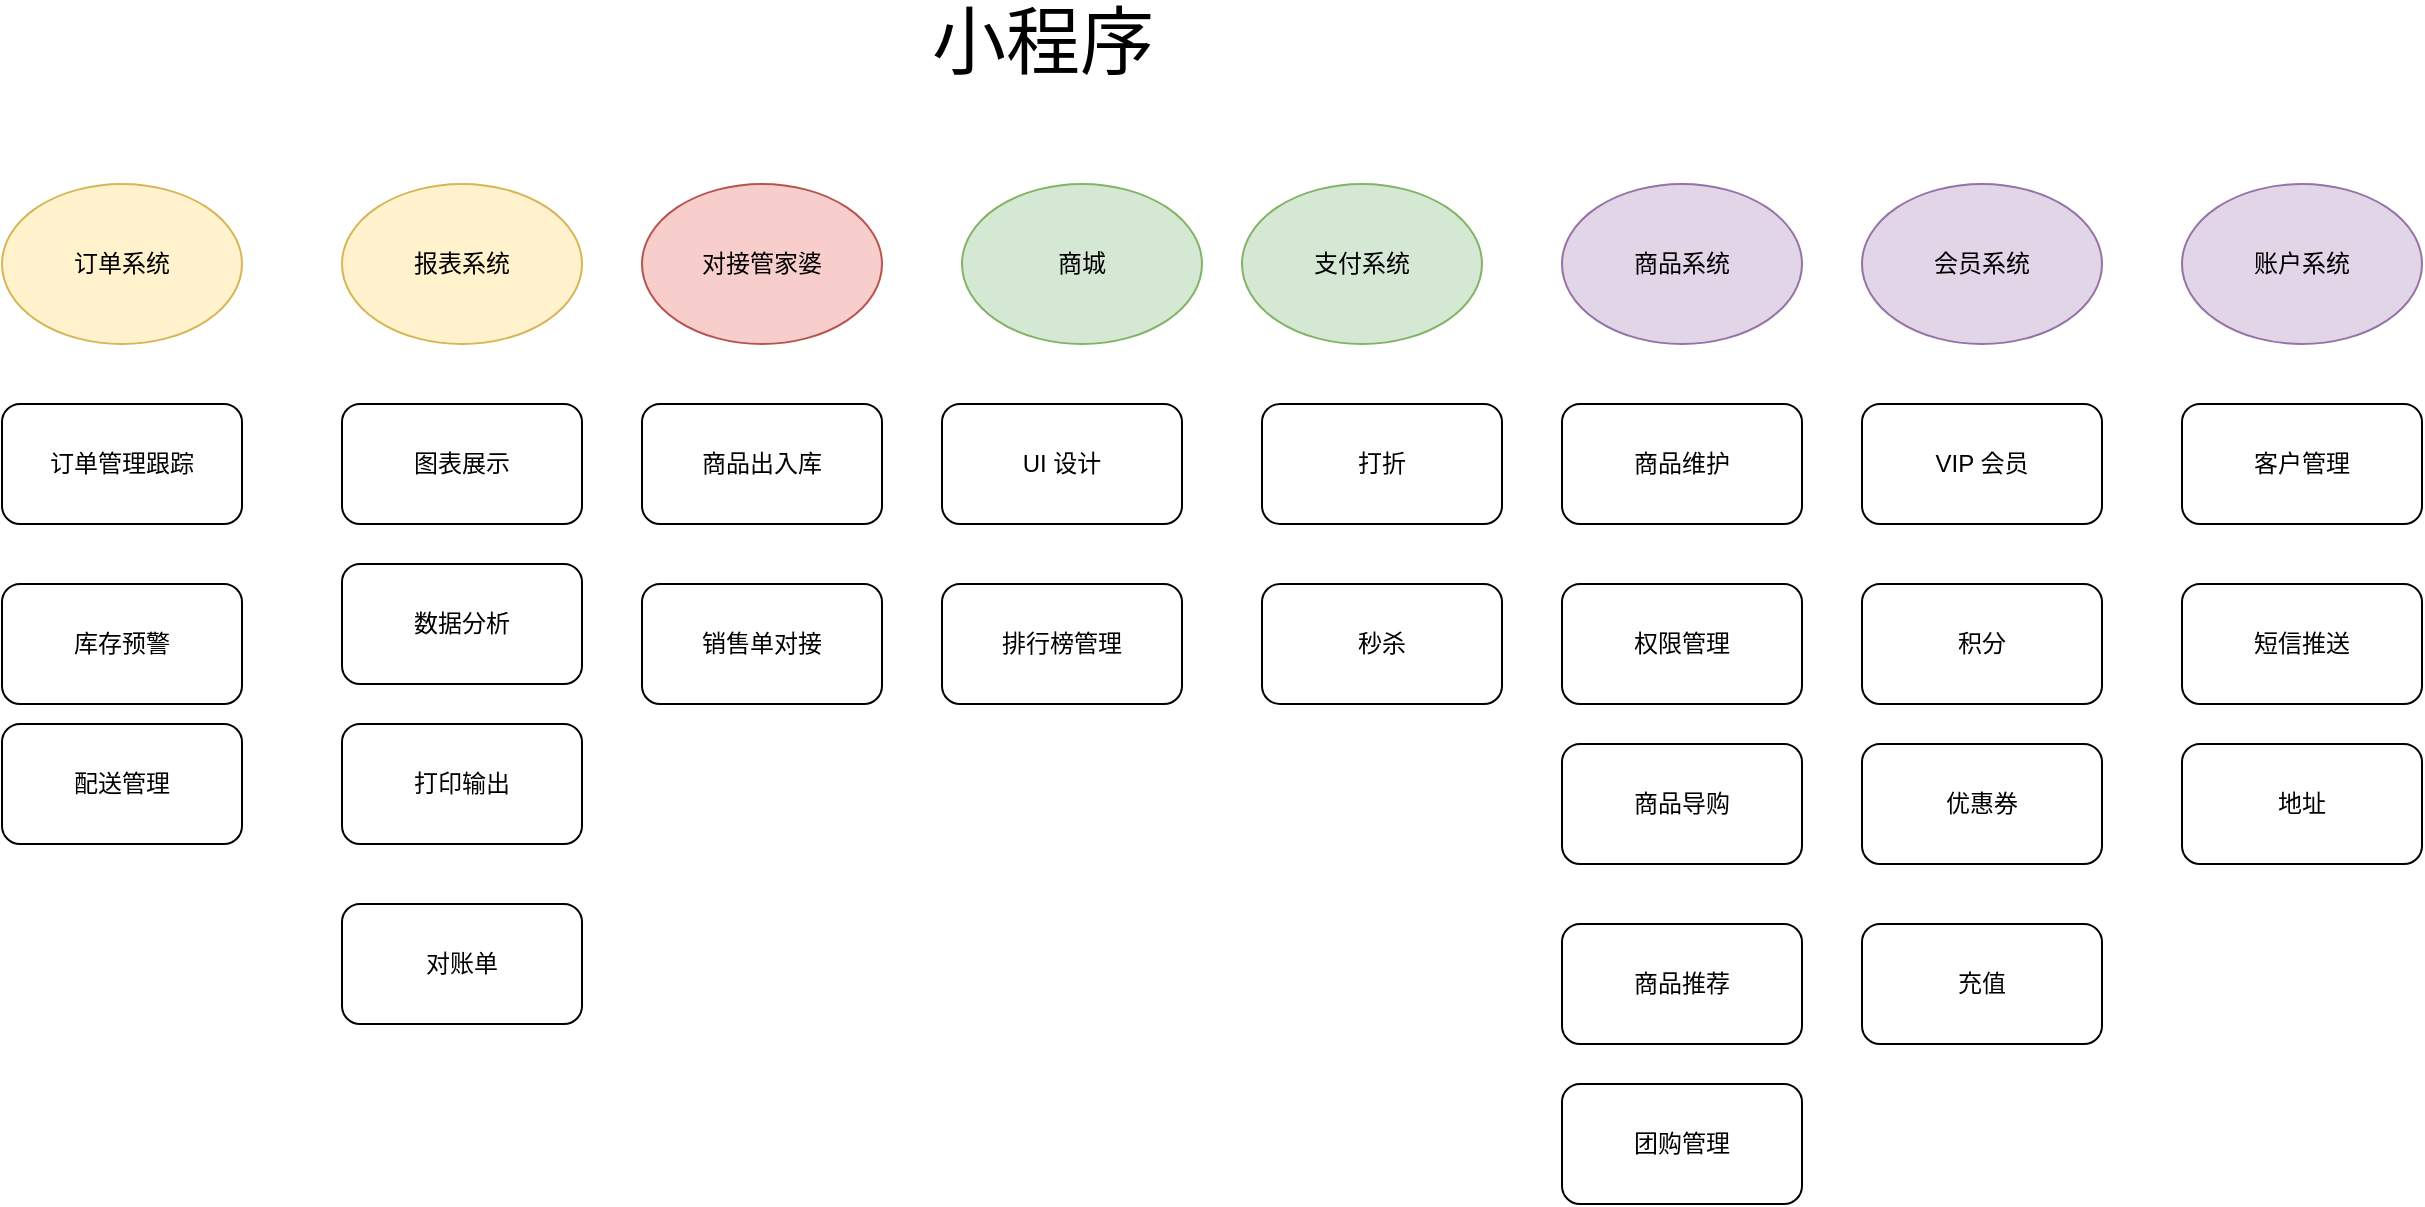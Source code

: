 <mxfile version="15.3.5" type="github">
  <diagram id="4GHwNbhPT8ErfyqbCuGE" name="Page-1">
    <mxGraphModel dx="2177" dy="869" grid="1" gridSize="10" guides="1" tooltips="1" connect="1" arrows="1" fold="1" page="1" pageScale="1" pageWidth="827" pageHeight="1169" math="0" shadow="0">
      <root>
        <mxCell id="0" />
        <mxCell id="1" parent="0" />
        <mxCell id="mptvfy9NmQ3UMROiCA39-2" value="订单系统" style="ellipse;whiteSpace=wrap;html=1;hachureGap=4;pointerEvents=0;fillColor=#fff2cc;strokeColor=#d6b656;" vertex="1" parent="1">
          <mxGeometry x="-110" y="120" width="120" height="80" as="geometry" />
        </mxCell>
        <mxCell id="mptvfy9NmQ3UMROiCA39-3" value="报表系统" style="ellipse;whiteSpace=wrap;html=1;hachureGap=4;pointerEvents=0;fillColor=#fff2cc;strokeColor=#d6b656;" vertex="1" parent="1">
          <mxGeometry x="60" y="120" width="120" height="80" as="geometry" />
        </mxCell>
        <mxCell id="mptvfy9NmQ3UMROiCA39-4" value="账户系统" style="ellipse;whiteSpace=wrap;html=1;hachureGap=4;pointerEvents=0;fillColor=#e1d5e7;strokeColor=#9673a6;" vertex="1" parent="1">
          <mxGeometry x="980" y="120" width="120" height="80" as="geometry" />
        </mxCell>
        <mxCell id="mptvfy9NmQ3UMROiCA39-5" value="会员系统" style="ellipse;whiteSpace=wrap;html=1;hachureGap=4;pointerEvents=0;fillColor=#e1d5e7;strokeColor=#9673a6;" vertex="1" parent="1">
          <mxGeometry x="820" y="120" width="120" height="80" as="geometry" />
        </mxCell>
        <mxCell id="mptvfy9NmQ3UMROiCA39-6" value="商品系统" style="ellipse;whiteSpace=wrap;html=1;hachureGap=4;pointerEvents=0;fillColor=#e1d5e7;strokeColor=#9673a6;" vertex="1" parent="1">
          <mxGeometry x="670" y="120" width="120" height="80" as="geometry" />
        </mxCell>
        <mxCell id="mptvfy9NmQ3UMROiCA39-7" value="支付系统" style="ellipse;whiteSpace=wrap;html=1;hachureGap=4;pointerEvents=0;fillColor=#d5e8d4;strokeColor=#82b366;" vertex="1" parent="1">
          <mxGeometry x="510" y="120" width="120" height="80" as="geometry" />
        </mxCell>
        <mxCell id="mptvfy9NmQ3UMROiCA39-8" value="对接管家婆" style="ellipse;whiteSpace=wrap;html=1;hachureGap=4;pointerEvents=0;fillColor=#f8cecc;strokeColor=#b85450;" vertex="1" parent="1">
          <mxGeometry x="210" y="120" width="120" height="80" as="geometry" />
        </mxCell>
        <mxCell id="mptvfy9NmQ3UMROiCA39-9" value="商城" style="ellipse;whiteSpace=wrap;html=1;hachureGap=4;pointerEvents=0;fillColor=#d5e8d4;strokeColor=#82b366;" vertex="1" parent="1">
          <mxGeometry x="370" y="120" width="120" height="80" as="geometry" />
        </mxCell>
        <mxCell id="mptvfy9NmQ3UMROiCA39-11" value="VIP 会员" style="rounded=1;whiteSpace=wrap;html=1;hachureGap=4;pointerEvents=0;" vertex="1" parent="1">
          <mxGeometry x="820" y="230" width="120" height="60" as="geometry" />
        </mxCell>
        <mxCell id="mptvfy9NmQ3UMROiCA39-12" value="积分" style="rounded=1;whiteSpace=wrap;html=1;hachureGap=4;pointerEvents=0;" vertex="1" parent="1">
          <mxGeometry x="820" y="320" width="120" height="60" as="geometry" />
        </mxCell>
        <mxCell id="mptvfy9NmQ3UMROiCA39-13" value="优惠券" style="rounded=1;whiteSpace=wrap;html=1;hachureGap=4;pointerEvents=0;" vertex="1" parent="1">
          <mxGeometry x="820" y="400" width="120" height="60" as="geometry" />
        </mxCell>
        <mxCell id="mptvfy9NmQ3UMROiCA39-14" value="图表展示" style="rounded=1;whiteSpace=wrap;html=1;hachureGap=4;pointerEvents=0;" vertex="1" parent="1">
          <mxGeometry x="60" y="230" width="120" height="60" as="geometry" />
        </mxCell>
        <mxCell id="mptvfy9NmQ3UMROiCA39-15" value="数据分析" style="rounded=1;whiteSpace=wrap;html=1;hachureGap=4;pointerEvents=0;" vertex="1" parent="1">
          <mxGeometry x="60" y="310" width="120" height="60" as="geometry" />
        </mxCell>
        <mxCell id="mptvfy9NmQ3UMROiCA39-16" value="打印输出" style="rounded=1;whiteSpace=wrap;html=1;hachureGap=4;pointerEvents=0;" vertex="1" parent="1">
          <mxGeometry x="60" y="390" width="120" height="60" as="geometry" />
        </mxCell>
        <mxCell id="mptvfy9NmQ3UMROiCA39-17" value="商品出入库" style="rounded=1;whiteSpace=wrap;html=1;hachureGap=4;pointerEvents=0;" vertex="1" parent="1">
          <mxGeometry x="210" y="230" width="120" height="60" as="geometry" />
        </mxCell>
        <mxCell id="mptvfy9NmQ3UMROiCA39-18" value="地址" style="rounded=1;whiteSpace=wrap;html=1;hachureGap=4;pointerEvents=0;" vertex="1" parent="1">
          <mxGeometry x="980" y="400" width="120" height="60" as="geometry" />
        </mxCell>
        <mxCell id="mptvfy9NmQ3UMROiCA39-19" value="对账单" style="rounded=1;whiteSpace=wrap;html=1;hachureGap=4;pointerEvents=0;" vertex="1" parent="1">
          <mxGeometry x="60" y="480" width="120" height="60" as="geometry" />
        </mxCell>
        <mxCell id="mptvfy9NmQ3UMROiCA39-20" value="商品维护" style="rounded=1;whiteSpace=wrap;html=1;hachureGap=4;pointerEvents=0;" vertex="1" parent="1">
          <mxGeometry x="670" y="230" width="120" height="60" as="geometry" />
        </mxCell>
        <mxCell id="mptvfy9NmQ3UMROiCA39-21" value="充值" style="rounded=1;whiteSpace=wrap;html=1;hachureGap=4;pointerEvents=0;" vertex="1" parent="1">
          <mxGeometry x="820" y="490" width="120" height="60" as="geometry" />
        </mxCell>
        <mxCell id="mptvfy9NmQ3UMROiCA39-22" value="UI 设计" style="rounded=1;whiteSpace=wrap;html=1;hachureGap=4;pointerEvents=0;" vertex="1" parent="1">
          <mxGeometry x="360" y="230" width="120" height="60" as="geometry" />
        </mxCell>
        <mxCell id="mptvfy9NmQ3UMROiCA39-23" value="打折" style="rounded=1;whiteSpace=wrap;html=1;hachureGap=4;pointerEvents=0;" vertex="1" parent="1">
          <mxGeometry x="520" y="230" width="120" height="60" as="geometry" />
        </mxCell>
        <mxCell id="mptvfy9NmQ3UMROiCA39-24" value="秒杀" style="rounded=1;whiteSpace=wrap;html=1;hachureGap=4;pointerEvents=0;" vertex="1" parent="1">
          <mxGeometry x="520" y="320" width="120" height="60" as="geometry" />
        </mxCell>
        <mxCell id="mptvfy9NmQ3UMROiCA39-25" value="订单管理跟踪" style="rounded=1;whiteSpace=wrap;html=1;hachureGap=4;pointerEvents=0;" vertex="1" parent="1">
          <mxGeometry x="-110" y="230" width="120" height="60" as="geometry" />
        </mxCell>
        <mxCell id="mptvfy9NmQ3UMROiCA39-26" value="短信推送" style="rounded=1;whiteSpace=wrap;html=1;hachureGap=4;pointerEvents=0;" vertex="1" parent="1">
          <mxGeometry x="980" y="320" width="120" height="60" as="geometry" />
        </mxCell>
        <mxCell id="mptvfy9NmQ3UMROiCA39-27" value="库存预警" style="rounded=1;whiteSpace=wrap;html=1;hachureGap=4;pointerEvents=0;" vertex="1" parent="1">
          <mxGeometry x="-110" y="320" width="120" height="60" as="geometry" />
        </mxCell>
        <mxCell id="mptvfy9NmQ3UMROiCA39-28" value="客户管理" style="rounded=1;whiteSpace=wrap;html=1;hachureGap=4;pointerEvents=0;" vertex="1" parent="1">
          <mxGeometry x="980" y="230" width="120" height="60" as="geometry" />
        </mxCell>
        <mxCell id="mptvfy9NmQ3UMROiCA39-29" value="配送管理" style="rounded=1;whiteSpace=wrap;html=1;hachureGap=4;pointerEvents=0;" vertex="1" parent="1">
          <mxGeometry x="-110" y="390" width="120" height="60" as="geometry" />
        </mxCell>
        <mxCell id="mptvfy9NmQ3UMROiCA39-30" value="权限管理" style="rounded=1;whiteSpace=wrap;html=1;hachureGap=4;pointerEvents=0;" vertex="1" parent="1">
          <mxGeometry x="670" y="320" width="120" height="60" as="geometry" />
        </mxCell>
        <mxCell id="mptvfy9NmQ3UMROiCA39-31" value="排行榜管理" style="rounded=1;whiteSpace=wrap;html=1;hachureGap=4;pointerEvents=0;" vertex="1" parent="1">
          <mxGeometry x="360" y="320" width="120" height="60" as="geometry" />
        </mxCell>
        <mxCell id="mptvfy9NmQ3UMROiCA39-32" value="商品导购" style="rounded=1;whiteSpace=wrap;html=1;hachureGap=4;pointerEvents=0;" vertex="1" parent="1">
          <mxGeometry x="670" y="400" width="120" height="60" as="geometry" />
        </mxCell>
        <mxCell id="mptvfy9NmQ3UMROiCA39-33" value="商品推荐" style="rounded=1;whiteSpace=wrap;html=1;hachureGap=4;pointerEvents=0;" vertex="1" parent="1">
          <mxGeometry x="670" y="490" width="120" height="60" as="geometry" />
        </mxCell>
        <mxCell id="mptvfy9NmQ3UMROiCA39-34" value="团购管理" style="rounded=1;whiteSpace=wrap;html=1;hachureGap=4;pointerEvents=0;" vertex="1" parent="1">
          <mxGeometry x="670" y="570" width="120" height="60" as="geometry" />
        </mxCell>
        <mxCell id="mptvfy9NmQ3UMROiCA39-35" value="销售单对接" style="rounded=1;whiteSpace=wrap;html=1;hachureGap=4;pointerEvents=0;" vertex="1" parent="1">
          <mxGeometry x="210" y="320" width="120" height="60" as="geometry" />
        </mxCell>
        <mxCell id="mptvfy9NmQ3UMROiCA39-38" value="&lt;font style=&quot;font-size: 37px&quot;&gt;小程序&lt;/font&gt;" style="text;html=1;align=center;verticalAlign=middle;resizable=0;points=[];autosize=1;strokeColor=none;fillColor=none;" vertex="1" parent="1">
          <mxGeometry x="345" y="35" width="130" height="30" as="geometry" />
        </mxCell>
      </root>
    </mxGraphModel>
  </diagram>
</mxfile>
